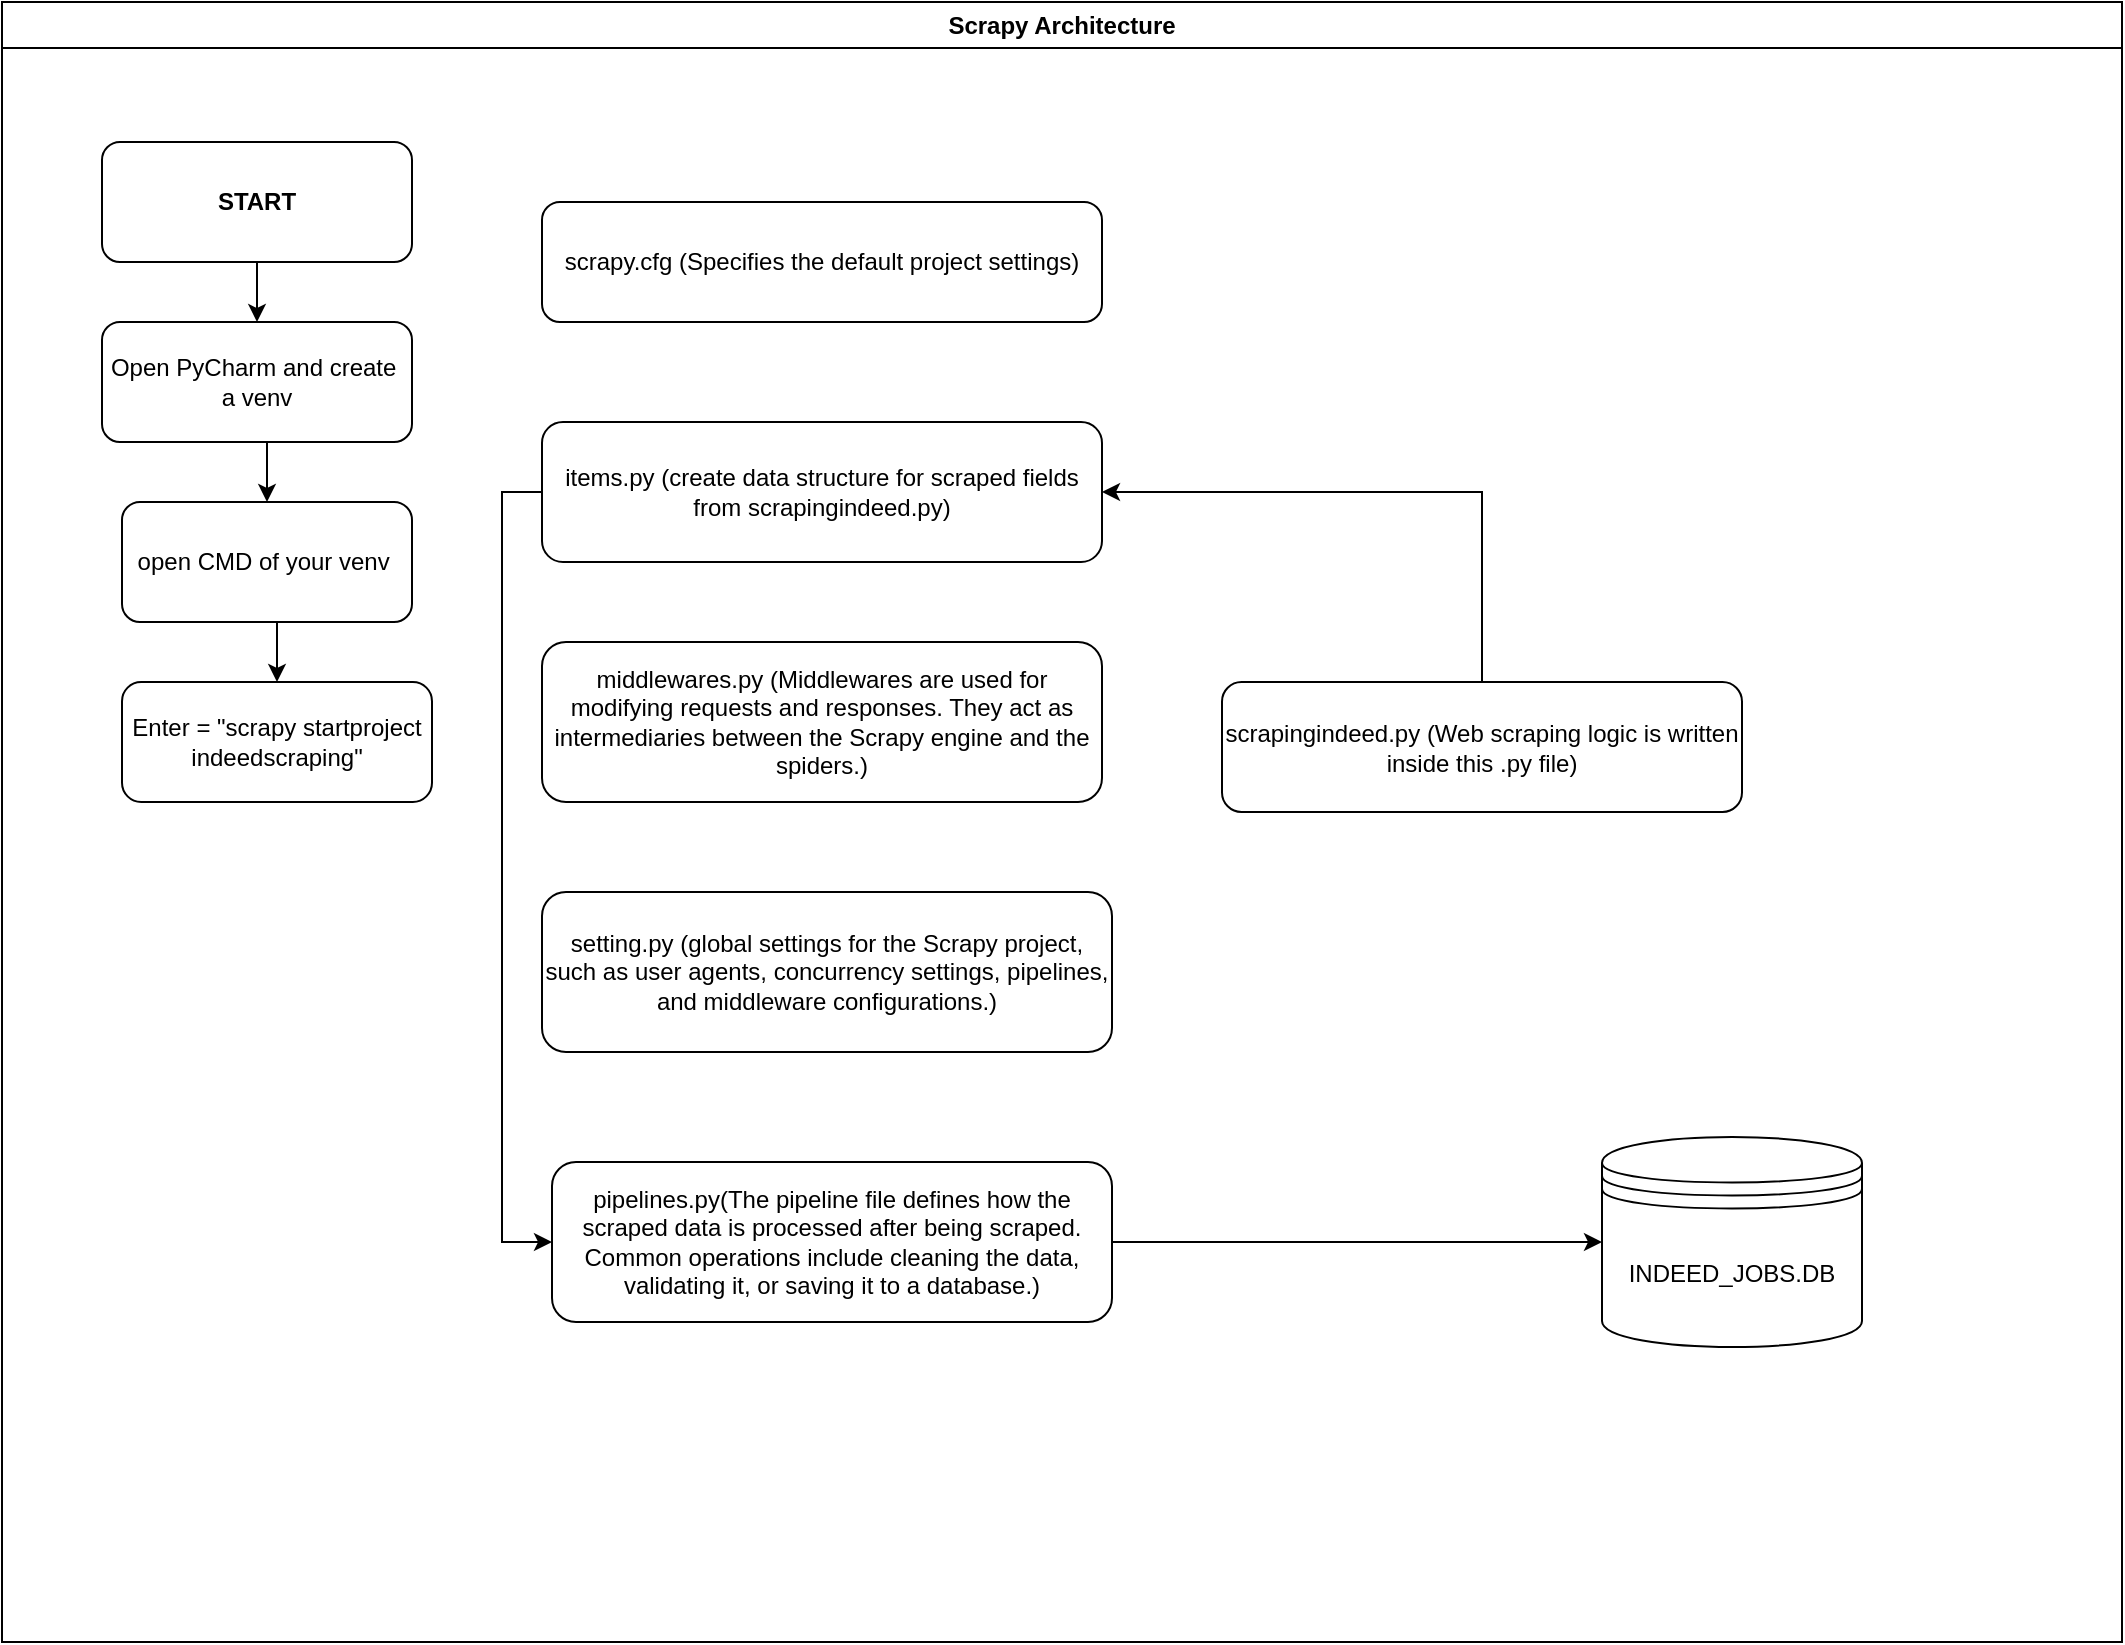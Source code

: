 <mxfile version="25.0.3">
  <diagram name="Page-1" id="74e2e168-ea6b-b213-b513-2b3c1d86103e">
    <mxGraphModel dx="791" dy="1249" grid="1" gridSize="10" guides="1" tooltips="1" connect="1" arrows="1" fold="1" page="1" pageScale="1" pageWidth="1100" pageHeight="850" background="none" math="0" shadow="0">
      <root>
        <mxCell id="0" />
        <mxCell id="1" parent="0" />
        <mxCell id="7bbjxVAXCqF2V5wLvZ0--6" style="edgeStyle=orthogonalEdgeStyle;rounded=0;orthogonalLoop=1;jettySize=auto;html=1;exitX=0.5;exitY=0;exitDx=0;exitDy=0;entryX=1;entryY=0.5;entryDx=0;entryDy=0;" edge="1" parent="1" source="4SA4tHrFqESlYz7W3tuI-28" target="4SA4tHrFqESlYz7W3tuI-16">
          <mxGeometry relative="1" as="geometry" />
        </mxCell>
        <mxCell id="4SA4tHrFqESlYz7W3tuI-28" value="scrapingindeed.py (Web scraping logic is written inside this .py file)" style="rounded=1;whiteSpace=wrap;html=1;" parent="1" vertex="1">
          <mxGeometry x="630" y="320" width="260" height="65" as="geometry" />
        </mxCell>
        <mxCell id="7bbjxVAXCqF2V5wLvZ0--2" value="Scrapy Architecture" style="swimlane;whiteSpace=wrap;html=1;" vertex="1" parent="1">
          <mxGeometry x="20" y="-20" width="1060" height="820" as="geometry" />
        </mxCell>
        <mxCell id="4SA4tHrFqESlYz7W3tuI-12" style="edgeStyle=orthogonalEdgeStyle;rounded=0;orthogonalLoop=1;jettySize=auto;html=1;exitX=0.5;exitY=1;exitDx=0;exitDy=0;entryX=0.5;entryY=0;entryDx=0;entryDy=0;" parent="7bbjxVAXCqF2V5wLvZ0--2" source="4SA4tHrFqESlYz7W3tuI-2" target="4SA4tHrFqESlYz7W3tuI-4" edge="1">
          <mxGeometry relative="1" as="geometry" />
        </mxCell>
        <mxCell id="4SA4tHrFqESlYz7W3tuI-2" value="START" style="rounded=1;whiteSpace=wrap;html=1;fontStyle=1;shadow=0;glass=0;gradientColor=none;" parent="7bbjxVAXCqF2V5wLvZ0--2" vertex="1">
          <mxGeometry x="50" y="70" width="155" height="60" as="geometry" />
        </mxCell>
        <mxCell id="4SA4tHrFqESlYz7W3tuI-13" style="edgeStyle=orthogonalEdgeStyle;rounded=0;orthogonalLoop=1;jettySize=auto;html=1;exitX=0.5;exitY=1;exitDx=0;exitDy=0;entryX=0.5;entryY=0;entryDx=0;entryDy=0;" parent="7bbjxVAXCqF2V5wLvZ0--2" source="4SA4tHrFqESlYz7W3tuI-4" target="4SA4tHrFqESlYz7W3tuI-6" edge="1">
          <mxGeometry relative="1" as="geometry" />
        </mxCell>
        <mxCell id="4SA4tHrFqESlYz7W3tuI-4" value="Open PyCharm and create&amp;nbsp; a venv" style="rounded=1;whiteSpace=wrap;html=1;" parent="7bbjxVAXCqF2V5wLvZ0--2" vertex="1">
          <mxGeometry x="50" y="160" width="155" height="60" as="geometry" />
        </mxCell>
        <mxCell id="4SA4tHrFqESlYz7W3tuI-14" style="edgeStyle=orthogonalEdgeStyle;rounded=0;orthogonalLoop=1;jettySize=auto;html=1;exitX=0.5;exitY=1;exitDx=0;exitDy=0;entryX=0.5;entryY=0;entryDx=0;entryDy=0;" parent="7bbjxVAXCqF2V5wLvZ0--2" source="4SA4tHrFqESlYz7W3tuI-6" target="4SA4tHrFqESlYz7W3tuI-8" edge="1">
          <mxGeometry relative="1" as="geometry" />
        </mxCell>
        <mxCell id="4SA4tHrFqESlYz7W3tuI-6" value="open CMD of your venv&amp;nbsp;" style="rounded=1;whiteSpace=wrap;html=1;" parent="7bbjxVAXCqF2V5wLvZ0--2" vertex="1">
          <mxGeometry x="60" y="250" width="145" height="60" as="geometry" />
        </mxCell>
        <mxCell id="4SA4tHrFqESlYz7W3tuI-8" value="Enter = &quot;scrapy startproject indeedscraping&quot;" style="rounded=1;whiteSpace=wrap;html=1;arcSize=16;" parent="7bbjxVAXCqF2V5wLvZ0--2" vertex="1">
          <mxGeometry x="60" y="340" width="155" height="60" as="geometry" />
        </mxCell>
        <mxCell id="4SA4tHrFqESlYz7W3tuI-15" value="scrapy.cfg (Specifies the default project settings)" style="rounded=1;whiteSpace=wrap;html=1;" parent="7bbjxVAXCqF2V5wLvZ0--2" vertex="1">
          <mxGeometry x="270" y="100" width="280" height="60" as="geometry" />
        </mxCell>
        <mxCell id="7bbjxVAXCqF2V5wLvZ0--7" style="edgeStyle=orthogonalEdgeStyle;rounded=0;orthogonalLoop=1;jettySize=auto;html=1;exitX=0;exitY=0.5;exitDx=0;exitDy=0;entryX=0;entryY=0.5;entryDx=0;entryDy=0;" edge="1" parent="7bbjxVAXCqF2V5wLvZ0--2" source="4SA4tHrFqESlYz7W3tuI-16" target="4SA4tHrFqESlYz7W3tuI-19">
          <mxGeometry relative="1" as="geometry" />
        </mxCell>
        <mxCell id="4SA4tHrFqESlYz7W3tuI-16" value="items.py (create data structure for scraped fields from scrapingindeed.py)" style="rounded=1;whiteSpace=wrap;html=1;" parent="7bbjxVAXCqF2V5wLvZ0--2" vertex="1">
          <mxGeometry x="270" y="210" width="280" height="70" as="geometry" />
        </mxCell>
        <mxCell id="4SA4tHrFqESlYz7W3tuI-17" value="middlewares.py (Middlewares are used for modifying requests and responses. They act as intermediaries between the Scrapy engine and the spiders.)" style="rounded=1;whiteSpace=wrap;html=1;" parent="7bbjxVAXCqF2V5wLvZ0--2" vertex="1">
          <mxGeometry x="270" y="320" width="280" height="80" as="geometry" />
        </mxCell>
        <mxCell id="4SA4tHrFqESlYz7W3tuI-18" value="setting.py (global settings for the Scrapy project, such as user agents, concurrency settings, pipelines, and middleware configurations.)" style="rounded=1;whiteSpace=wrap;html=1;" parent="7bbjxVAXCqF2V5wLvZ0--2" vertex="1">
          <mxGeometry x="270" y="445" width="285" height="80" as="geometry" />
        </mxCell>
        <mxCell id="7bbjxVAXCqF2V5wLvZ0--8" style="edgeStyle=orthogonalEdgeStyle;rounded=0;orthogonalLoop=1;jettySize=auto;html=1;exitX=1;exitY=0.5;exitDx=0;exitDy=0;" edge="1" parent="7bbjxVAXCqF2V5wLvZ0--2" source="4SA4tHrFqESlYz7W3tuI-19" target="4SA4tHrFqESlYz7W3tuI-34">
          <mxGeometry relative="1" as="geometry" />
        </mxCell>
        <mxCell id="4SA4tHrFqESlYz7W3tuI-19" value="pipelines.py(The pipeline file defines how the scraped data is processed after being scraped. Common operations include cleaning the data, validating it, or saving it to a database.)" style="rounded=1;whiteSpace=wrap;html=1;" parent="7bbjxVAXCqF2V5wLvZ0--2" vertex="1">
          <mxGeometry x="275" y="580" width="280" height="80" as="geometry" />
        </mxCell>
        <mxCell id="4SA4tHrFqESlYz7W3tuI-34" value="INDEED_JOBS.DB" style="shape=datastore;whiteSpace=wrap;html=1;" parent="7bbjxVAXCqF2V5wLvZ0--2" vertex="1">
          <mxGeometry x="800" y="567.5" width="130" height="105" as="geometry" />
        </mxCell>
      </root>
    </mxGraphModel>
  </diagram>
</mxfile>
